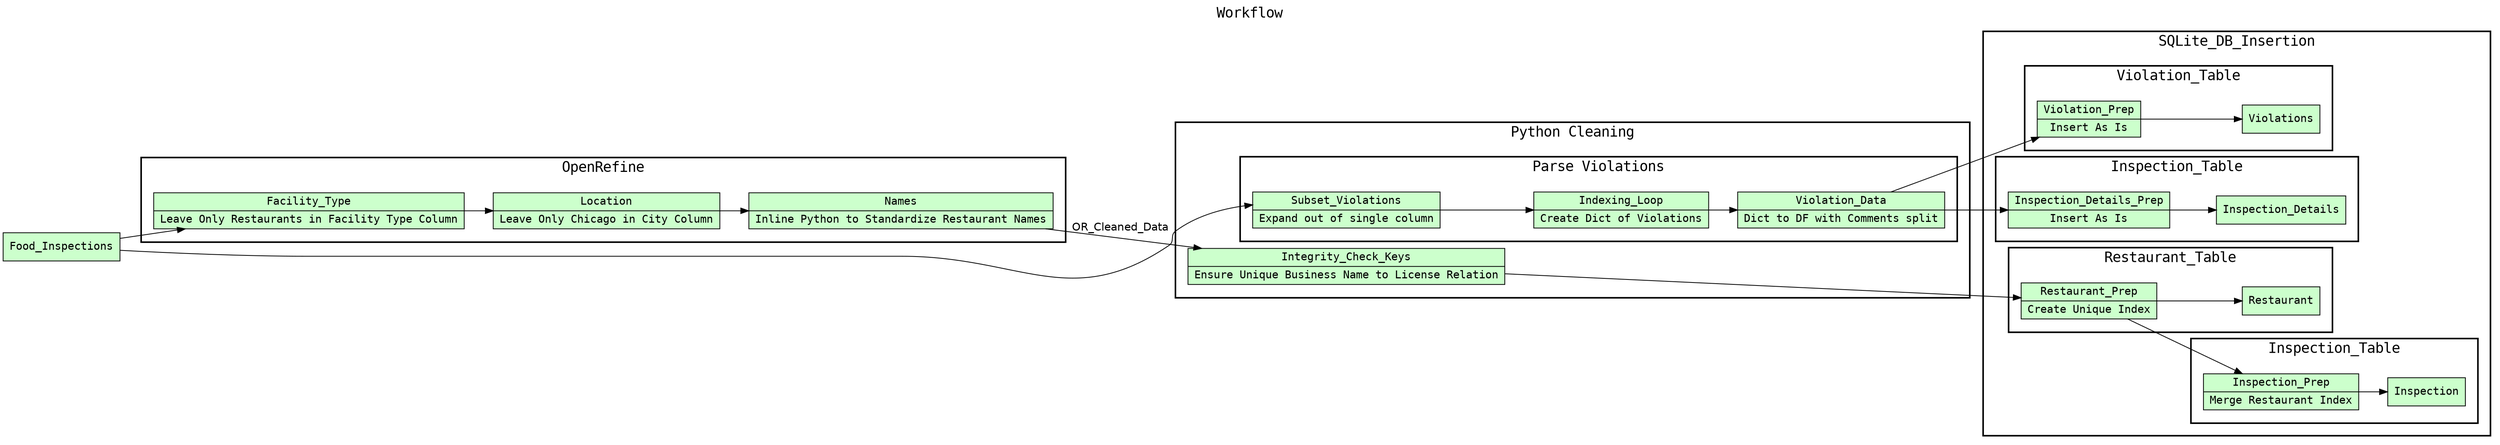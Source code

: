 digraph Workflow {
rankdir=LR
fontname=Courier; fontsize=18; labelloc=t
label=Workflow



node[shape=box style=filled fillcolor="#CCFFCC" peripheries=1 fontname=Courier]
subgraph cluster_workflow_box_outer1 { label="OpenRefine"; color=black; penwidth=2
subgraph cluster_workflow_box_inner1 { label=""; color=white

    Facility_Type [shape=record rankdir=LR label="{{<f0> Facility_Type |<f1> Leave Only Restaurants in Facility Type Column}}"];
    Location [shape=record rankdir=LR label="{{<f0> Location |<f1> Leave Only Chicago in City Column}}"];
    Names [shape=record rankdir=LR label="{{<f0> Names |<f1> Inline Python to Standardize Restaurant Names}}"];

    edge[fontname=Helvetica]
    Facility_Type -> Location
    Location -> Names

}}

node[shape=box style=filled fillcolor="#CCFFCC" peripheries=1 fontname=Courier]
subgraph cluster_workflow_box_outer2 { label="Python Cleaning"; color=black; penwidth=2
subgraph cluster_workflow_box_inner2 { label=""; color=white

    node[shape=box style=filled fillcolor="#CCFFCC" peripheries=1 fontname=Courier]
    subgraph cluster_workflow_box_outer21 { label="Parse Violations"; color=black; penwidth=2
    subgraph cluster_workflow_box_inner21 { label=""; color=white

        Subset_Violations [shape=record rankdir=LR label="{{<f0> Subset_Violations |<f1> Expand out of single column}}"];
        Indexing_Loop [shape=record rankdir=LR label="{{<f0> Indexing_Loop |<f1> Create Dict of Violations}}"];
        Violation_Data [shape=record rankdir=LR label="{{<f0> Violation_Data |<f1> Dict to DF with Comments split}}"];

        edge[fontname=Helvetica]
        Subset_Violations -> Indexing_Loop
        Indexing_Loop -> Violation_Data

    }}

    Integrity_Check_Keys [shape=record rankdir=LR label="{{<f0> Integrity_Check_Keys |<f1> Ensure Unique Business Name to License Relation}}"];
    
}}

node[shape=box style=filled fillcolor="#CCFFCC" peripheries=1 fontname=Courier]
subgraph cluster_workflow_box_outer3 { label="SQLite_DB_Insertion"; color=black; penwidth=2
subgraph cluster_workflow_box_inner3 { label=""; color=white

    node[shape=box style=filled fillcolor="#CCFFCC" peripheries=1 fontname=Courier]
    subgraph cluster_workflow_box_outer31 { label="Violation_Table"; color=black; penwidth=2
    subgraph cluster_workflow_box_inner31 { label=""; color=white
        Violation_Prep [shape=record rankdir=LR label="{{<f0> Violation_Prep |<f1> Insert As Is}}"];
        Violations
        Violation_Prep -> Violations
    }}

    node[shape=box style=filled fillcolor="#CCFFCC" peripheries=1 fontname=Courier]
    subgraph cluster_workflow_box_outer32 { label="Restaurant_Table"; color=black; penwidth=2
    subgraph cluster_workflow_box_inner32 { label=""; color=white
        Restaurant_Prep [shape=record rankdir=LR label="{{<f0> Restaurant_Prep |<f1> Create Unique Index}}"];
        Restaurant
        Restaurant_Prep -> Restaurant
    }}

    node[shape=box style=filled fillcolor="#CCFFCC" peripheries=1 fontname=Courier]
    subgraph cluster_workflow_box_outer33 { label="Inspection_Table"; color=black; penwidth=2
    subgraph cluster_workflow_box_inner33 { label=""; color=white
        Inspection_Prep [shape=record rankdir=LR label="{{<f0> Inspection_Prep |<f1> Merge Restaurant Index}}"];
        Inspection
        Inspection_Prep -> Inspection
    }}

    node[shape=box style=filled fillcolor="#CCFFCC" peripheries=1 fontname=Courier]
    subgraph cluster_workflow_box_outer34 { label="Inspection_Table"; color=black; penwidth=2
    subgraph cluster_workflow_box_inner34 { label=""; color=white
        Inspection_Details_Prep [shape=record rankdir=LR label="{{<f0> Inspection_Details_Prep |<f1> Insert As Is}}"];
        Inspection_Details
        Inspection_Details_Prep -> Inspection_Details
    }}

}}

edge[fontname=Helvetica]

Food_Inspections -> Facility_Type
Food_Inspections -> Subset_Violations
Names -> Integrity_Check_Keys [label=OR_Cleaned_Data]

Integrity_Check_Keys -> Restaurant_Prep
Restaurant_Prep -> Inspection_Prep
Violation_Data -> Violation_Prep
Violation_Data -> Inspection_Details_Prep


}

